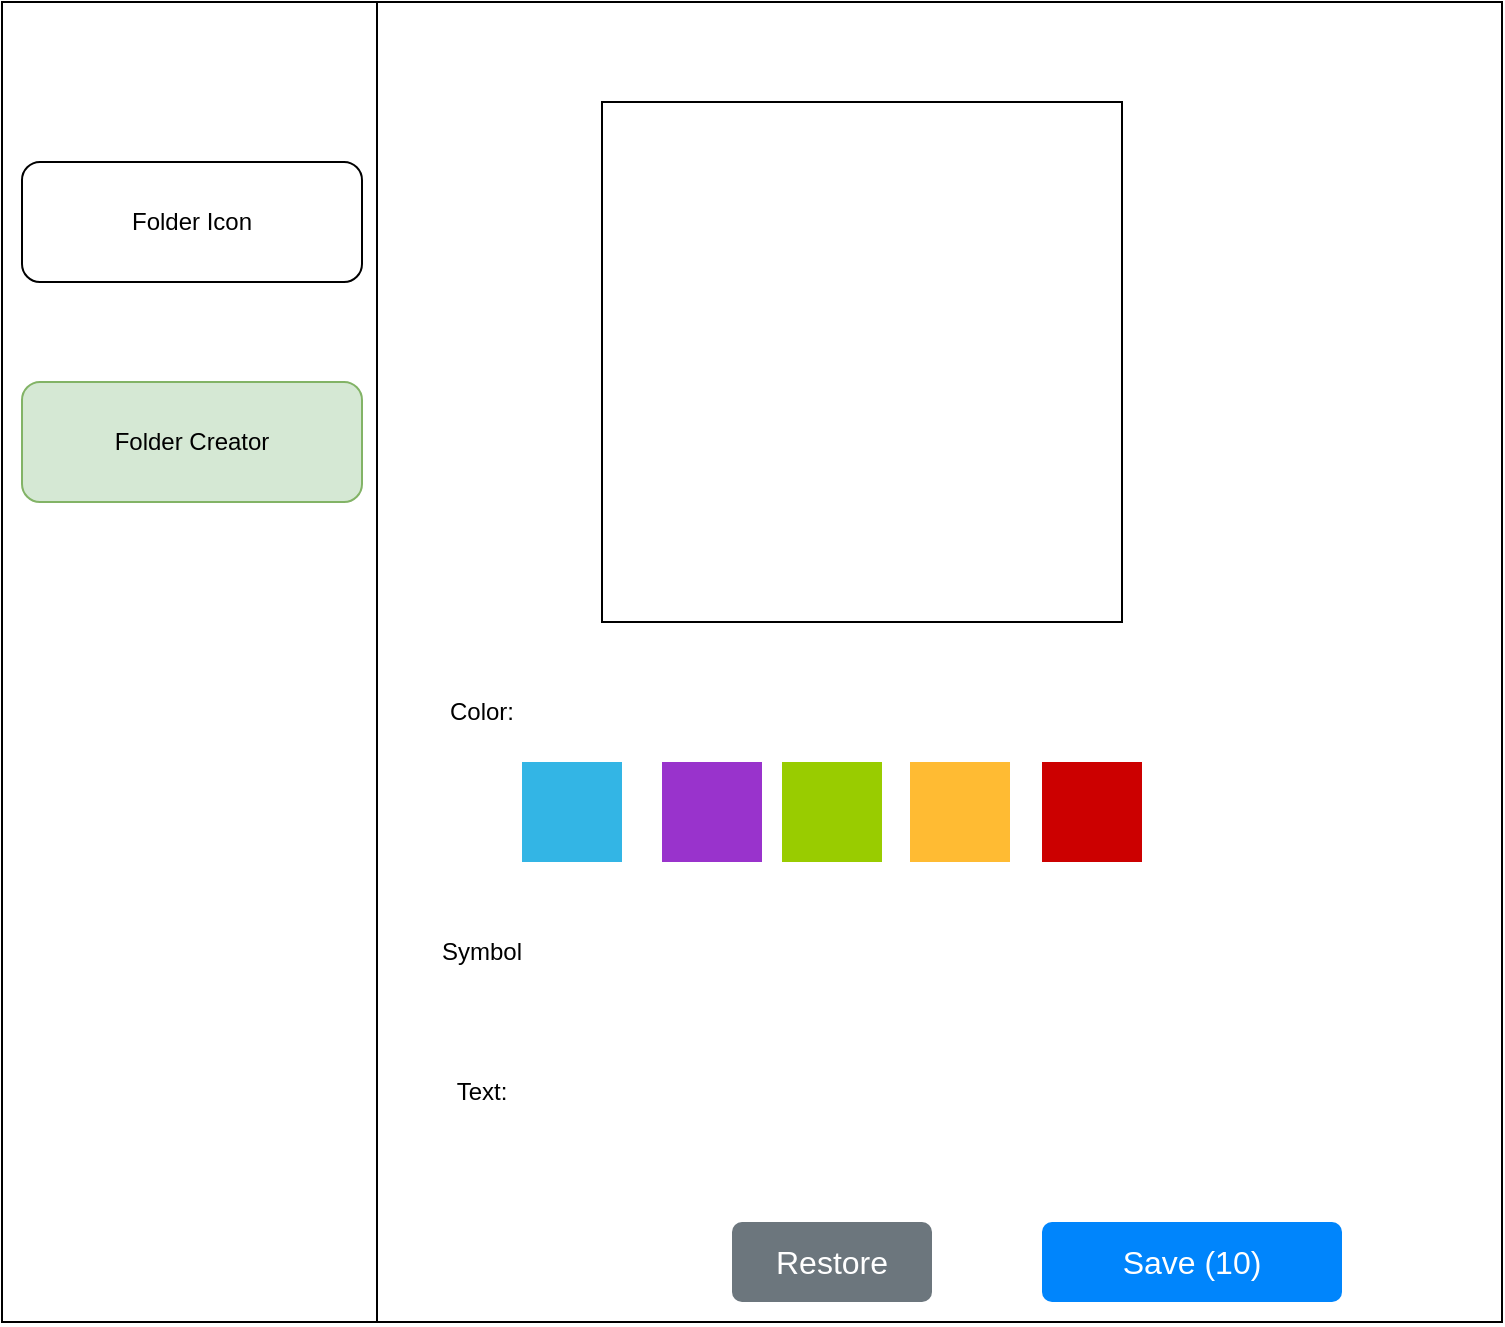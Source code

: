 <mxfile version="24.2.3" type="github">
  <diagram name="Page-1" id="YCtIPQoO9qwr8x44oI0j">
    <mxGraphModel dx="1242" dy="792" grid="1" gridSize="10" guides="1" tooltips="1" connect="1" arrows="1" fold="1" page="1" pageScale="1" pageWidth="850" pageHeight="1100" math="0" shadow="0">
      <root>
        <mxCell id="0" />
        <mxCell id="1" parent="0" />
        <mxCell id="vcEwr_SxlwSUHxUCg2gN-2" value="" style="rounded=0;whiteSpace=wrap;html=1;fillColor=default;" vertex="1" parent="1">
          <mxGeometry x="60" y="80" width="750" height="660" as="geometry" />
        </mxCell>
        <mxCell id="vcEwr_SxlwSUHxUCg2gN-3" value="" style="endArrow=none;html=1;rounded=0;entryX=0.25;entryY=0;entryDx=0;entryDy=0;exitX=0.25;exitY=1;exitDx=0;exitDy=0;" edge="1" parent="1" source="vcEwr_SxlwSUHxUCg2gN-2" target="vcEwr_SxlwSUHxUCg2gN-2">
          <mxGeometry width="50" height="50" relative="1" as="geometry">
            <mxPoint x="170" y="260" as="sourcePoint" />
            <mxPoint x="220" y="210" as="targetPoint" />
          </mxGeometry>
        </mxCell>
        <mxCell id="vcEwr_SxlwSUHxUCg2gN-4" value="Folder Icon" style="rounded=1;whiteSpace=wrap;html=1;" vertex="1" parent="1">
          <mxGeometry x="70" y="160" width="170" height="60" as="geometry" />
        </mxCell>
        <mxCell id="vcEwr_SxlwSUHxUCg2gN-5" value="Folder Creator" style="rounded=1;whiteSpace=wrap;html=1;fillColor=#d5e8d4;strokeColor=#82b366;" vertex="1" parent="1">
          <mxGeometry x="70" y="270" width="170" height="60" as="geometry" />
        </mxCell>
        <mxCell id="vcEwr_SxlwSUHxUCg2gN-6" value="" style="whiteSpace=wrap;html=1;aspect=fixed;" vertex="1" parent="1">
          <mxGeometry x="360" y="130" width="260" height="260" as="geometry" />
        </mxCell>
        <mxCell id="vcEwr_SxlwSUHxUCg2gN-7" value="" style="verticalLabelPosition=bottom;verticalAlign=top;html=1;shadow=0;dashed=0;strokeWidth=1;strokeColor=none;shape=rect;fillColor=#33b5e5;" vertex="1" parent="1">
          <mxGeometry x="320" y="460" width="50" height="50" as="geometry" />
        </mxCell>
        <mxCell id="vcEwr_SxlwSUHxUCg2gN-9" value="" style="verticalLabelPosition=bottom;verticalAlign=top;html=1;shadow=0;dashed=0;strokeWidth=1;strokeColor=none;shape=rect;fillColor=#9933cc;" vertex="1" parent="1">
          <mxGeometry x="390" y="460" width="50" height="50" as="geometry" />
        </mxCell>
        <mxCell id="vcEwr_SxlwSUHxUCg2gN-10" value="" style="verticalLabelPosition=bottom;verticalAlign=top;html=1;shadow=0;dashed=0;strokeWidth=1;strokeColor=none;shape=rect;fillColor=#99cc00;" vertex="1" parent="1">
          <mxGeometry x="450" y="460" width="50" height="50" as="geometry" />
        </mxCell>
        <mxCell id="vcEwr_SxlwSUHxUCg2gN-11" value="" style="verticalLabelPosition=bottom;verticalAlign=top;html=1;shadow=0;dashed=0;strokeWidth=1;strokeColor=none;shape=rect;fillColor=#ffbb33;" vertex="1" parent="1">
          <mxGeometry x="514" y="460" width="50" height="50" as="geometry" />
        </mxCell>
        <mxCell id="vcEwr_SxlwSUHxUCg2gN-12" value="" style="verticalLabelPosition=bottom;verticalAlign=top;html=1;shadow=0;dashed=0;strokeWidth=1;strokeColor=none;shape=rect;fillColor=#cc0000;" vertex="1" parent="1">
          <mxGeometry x="580" y="460" width="50" height="50" as="geometry" />
        </mxCell>
        <mxCell id="vcEwr_SxlwSUHxUCg2gN-14" value="Color:" style="text;html=1;align=center;verticalAlign=middle;whiteSpace=wrap;rounded=0;" vertex="1" parent="1">
          <mxGeometry x="270" y="420" width="60" height="30" as="geometry" />
        </mxCell>
        <mxCell id="vcEwr_SxlwSUHxUCg2gN-15" value="Symbol" style="text;html=1;align=center;verticalAlign=middle;whiteSpace=wrap;rounded=0;" vertex="1" parent="1">
          <mxGeometry x="270" y="540" width="60" height="30" as="geometry" />
        </mxCell>
        <mxCell id="vcEwr_SxlwSUHxUCg2gN-16" value="Text:" style="text;html=1;align=center;verticalAlign=middle;whiteSpace=wrap;rounded=0;" vertex="1" parent="1">
          <mxGeometry x="270" y="610" width="60" height="30" as="geometry" />
        </mxCell>
        <mxCell id="vcEwr_SxlwSUHxUCg2gN-17" value="Save (10)" style="html=1;shadow=0;dashed=0;shape=mxgraph.bootstrap.rrect;rSize=5;strokeColor=none;strokeWidth=1;fillColor=#0085FC;fontColor=#FFFFFF;whiteSpace=wrap;align=center;verticalAlign=middle;spacingLeft=0;fontStyle=0;fontSize=16;spacing=5;" vertex="1" parent="1">
          <mxGeometry x="580" y="690" width="150" height="40" as="geometry" />
        </mxCell>
        <mxCell id="vcEwr_SxlwSUHxUCg2gN-18" value="Restore" style="html=1;shadow=0;dashed=0;shape=mxgraph.bootstrap.rrect;rSize=5;strokeColor=none;strokeWidth=1;fillColor=#6C767D;fontColor=#FFFFFF;whiteSpace=wrap;align=center;verticalAlign=middle;spacingLeft=0;fontStyle=0;fontSize=16;spacing=5;" vertex="1" parent="1">
          <mxGeometry x="425" y="690" width="100" height="40" as="geometry" />
        </mxCell>
      </root>
    </mxGraphModel>
  </diagram>
</mxfile>
